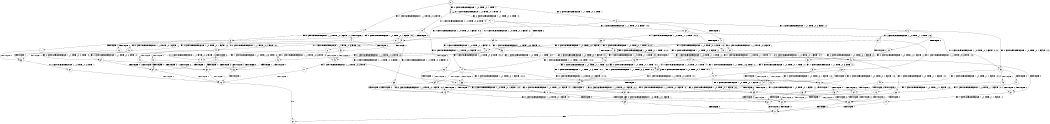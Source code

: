 digraph BCG {
size = "7, 10.5";
center = TRUE;
node [shape = circle];
0 [peripheries = 2];
0 -> 1 [label = "EX !1 !ATOMIC_EXCH_BRANCH (1, +1, TRUE, +0, 3, TRUE) !::"];
0 -> 2 [label = "EX !2 !ATOMIC_EXCH_BRANCH (1, +1, TRUE, +0, 2, TRUE) !::"];
0 -> 3 [label = "EX !0 !ATOMIC_EXCH_BRANCH (1, +0, TRUE, +0, 1, TRUE) !::"];
1 -> 4 [label = "TERMINATE !1"];
1 -> 5 [label = "EX !2 !ATOMIC_EXCH_BRANCH (1, +1, TRUE, +0, 2, FALSE) !:1:"];
1 -> 6 [label = "EX !0 !ATOMIC_EXCH_BRANCH (1, +0, TRUE, +0, 1, FALSE) !:1:"];
2 -> 7 [label = "TERMINATE !2"];
2 -> 8 [label = "EX !1 !ATOMIC_EXCH_BRANCH (1, +1, TRUE, +0, 3, FALSE) !:2:"];
2 -> 9 [label = "EX !0 !ATOMIC_EXCH_BRANCH (1, +0, TRUE, +0, 1, FALSE) !:2:"];
3 -> 10 [label = "EX !1 !ATOMIC_EXCH_BRANCH (1, +1, TRUE, +0, 3, TRUE) !:0:"];
3 -> 11 [label = "EX !2 !ATOMIC_EXCH_BRANCH (1, +1, TRUE, +0, 2, TRUE) !:0:"];
3 -> 3 [label = "EX !0 !ATOMIC_EXCH_BRANCH (1, +0, TRUE, +0, 1, TRUE) !:0:"];
4 -> 12 [label = "EX !2 !ATOMIC_EXCH_BRANCH (1, +1, TRUE, +0, 2, FALSE) !::"];
4 -> 13 [label = "EX !0 !ATOMIC_EXCH_BRANCH (1, +0, TRUE, +0, 1, FALSE) !::"];
5 -> 14 [label = "TERMINATE !1"];
5 -> 15 [label = "TERMINATE !2"];
5 -> 16 [label = "EX !0 !ATOMIC_EXCH_BRANCH (1, +0, TRUE, +0, 1, FALSE) !:1:2:"];
6 -> 17 [label = "TERMINATE !1"];
6 -> 18 [label = "TERMINATE !0"];
6 -> 19 [label = "EX !2 !ATOMIC_EXCH_BRANCH (1, +1, TRUE, +0, 2, TRUE) !:0:1:"];
7 -> 20 [label = "EX !1 !ATOMIC_EXCH_BRANCH (1, +1, TRUE, +0, 3, FALSE) !::"];
7 -> 21 [label = "EX !0 !ATOMIC_EXCH_BRANCH (1, +0, TRUE, +0, 1, FALSE) !::"];
8 -> 22 [label = "TERMINATE !2"];
8 -> 23 [label = "EX !0 !ATOMIC_EXCH_BRANCH (1, +0, TRUE, +0, 1, FALSE) !:1:2:"];
8 -> 24 [label = "EX !1 !ATOMIC_EXCH_BRANCH (1, +0, TRUE, +1, 1, TRUE) !:1:2:"];
9 -> 25 [label = "TERMINATE !2"];
9 -> 26 [label = "TERMINATE !0"];
9 -> 19 [label = "EX !1 !ATOMIC_EXCH_BRANCH (1, +1, TRUE, +0, 3, TRUE) !:0:2:"];
10 -> 27 [label = "TERMINATE !1"];
10 -> 28 [label = "EX !2 !ATOMIC_EXCH_BRANCH (1, +1, TRUE, +0, 2, FALSE) !:0:1:"];
10 -> 6 [label = "EX !0 !ATOMIC_EXCH_BRANCH (1, +0, TRUE, +0, 1, FALSE) !:0:1:"];
11 -> 29 [label = "TERMINATE !2"];
11 -> 30 [label = "EX !1 !ATOMIC_EXCH_BRANCH (1, +1, TRUE, +0, 3, FALSE) !:0:2:"];
11 -> 9 [label = "EX !0 !ATOMIC_EXCH_BRANCH (1, +0, TRUE, +0, 1, FALSE) !:0:2:"];
12 -> 31 [label = "TERMINATE !2"];
12 -> 32 [label = "EX !0 !ATOMIC_EXCH_BRANCH (1, +0, TRUE, +0, 1, FALSE) !:2:"];
13 -> 33 [label = "TERMINATE !0"];
13 -> 34 [label = "EX !2 !ATOMIC_EXCH_BRANCH (1, +1, TRUE, +0, 2, TRUE) !:0:"];
14 -> 31 [label = "TERMINATE !2"];
14 -> 32 [label = "EX !0 !ATOMIC_EXCH_BRANCH (1, +0, TRUE, +0, 1, FALSE) !:2:"];
15 -> 31 [label = "TERMINATE !1"];
15 -> 35 [label = "EX !0 !ATOMIC_EXCH_BRANCH (1, +0, TRUE, +0, 1, FALSE) !:1:"];
16 -> 36 [label = "TERMINATE !1"];
16 -> 37 [label = "TERMINATE !2"];
16 -> 38 [label = "TERMINATE !0"];
17 -> 33 [label = "TERMINATE !0"];
17 -> 34 [label = "EX !2 !ATOMIC_EXCH_BRANCH (1, +1, TRUE, +0, 2, TRUE) !:0:"];
18 -> 33 [label = "TERMINATE !1"];
18 -> 39 [label = "EX !2 !ATOMIC_EXCH_BRANCH (1, +1, TRUE, +0, 2, TRUE) !:1:"];
19 -> 40 [label = "TERMINATE !1"];
19 -> 41 [label = "TERMINATE !2"];
19 -> 42 [label = "TERMINATE !0"];
20 -> 43 [label = "EX !0 !ATOMIC_EXCH_BRANCH (1, +0, TRUE, +0, 1, FALSE) !:1:"];
20 -> 44 [label = "EX !1 !ATOMIC_EXCH_BRANCH (1, +0, TRUE, +1, 1, TRUE) !:1:"];
21 -> 45 [label = "TERMINATE !0"];
21 -> 46 [label = "EX !1 !ATOMIC_EXCH_BRANCH (1, +1, TRUE, +0, 3, TRUE) !:0:"];
22 -> 44 [label = "EX !1 !ATOMIC_EXCH_BRANCH (1, +0, TRUE, +1, 1, TRUE) !:1:"];
22 -> 43 [label = "EX !0 !ATOMIC_EXCH_BRANCH (1, +0, TRUE, +0, 1, FALSE) !:1:"];
23 -> 47 [label = "TERMINATE !2"];
23 -> 48 [label = "TERMINATE !0"];
23 -> 49 [label = "EX !1 !ATOMIC_EXCH_BRANCH (1, +0, TRUE, +1, 1, FALSE) !:0:1:2:"];
24 -> 50 [label = "TERMINATE !2"];
24 -> 51 [label = "EX !0 !ATOMIC_EXCH_BRANCH (1, +0, TRUE, +0, 1, TRUE) !:1:2:"];
24 -> 52 [label = "EX !1 !ATOMIC_EXCH_BRANCH (1, +1, TRUE, +0, 3, TRUE) !:1:2:"];
25 -> 45 [label = "TERMINATE !0"];
25 -> 46 [label = "EX !1 !ATOMIC_EXCH_BRANCH (1, +1, TRUE, +0, 3, TRUE) !:0:"];
26 -> 45 [label = "TERMINATE !2"];
26 -> 39 [label = "EX !1 !ATOMIC_EXCH_BRANCH (1, +1, TRUE, +0, 3, TRUE) !:2:"];
27 -> 13 [label = "EX !0 !ATOMIC_EXCH_BRANCH (1, +0, TRUE, +0, 1, FALSE) !:0:"];
27 -> 53 [label = "EX !2 !ATOMIC_EXCH_BRANCH (1, +1, TRUE, +0, 2, FALSE) !:0:"];
28 -> 54 [label = "TERMINATE !1"];
28 -> 55 [label = "TERMINATE !2"];
28 -> 16 [label = "EX !0 !ATOMIC_EXCH_BRANCH (1, +0, TRUE, +0, 1, FALSE) !:0:1:2:"];
29 -> 21 [label = "EX !0 !ATOMIC_EXCH_BRANCH (1, +0, TRUE, +0, 1, FALSE) !:0:"];
29 -> 56 [label = "EX !1 !ATOMIC_EXCH_BRANCH (1, +1, TRUE, +0, 3, FALSE) !:0:"];
30 -> 57 [label = "TERMINATE !2"];
30 -> 58 [label = "EX !1 !ATOMIC_EXCH_BRANCH (1, +0, TRUE, +1, 1, TRUE) !:0:1:2:"];
30 -> 23 [label = "EX !0 !ATOMIC_EXCH_BRANCH (1, +0, TRUE, +0, 1, FALSE) !:0:1:2:"];
31 -> 59 [label = "EX !0 !ATOMIC_EXCH_BRANCH (1, +0, TRUE, +0, 1, FALSE) !::"];
32 -> 60 [label = "TERMINATE !2"];
32 -> 61 [label = "TERMINATE !0"];
33 -> 62 [label = "EX !2 !ATOMIC_EXCH_BRANCH (1, +1, TRUE, +0, 2, TRUE) !::"];
34 -> 63 [label = "TERMINATE !2"];
34 -> 64 [label = "TERMINATE !0"];
35 -> 60 [label = "TERMINATE !1"];
35 -> 65 [label = "TERMINATE !0"];
36 -> 60 [label = "TERMINATE !2"];
36 -> 61 [label = "TERMINATE !0"];
37 -> 60 [label = "TERMINATE !1"];
37 -> 65 [label = "TERMINATE !0"];
38 -> 61 [label = "TERMINATE !1"];
38 -> 65 [label = "TERMINATE !2"];
39 -> 64 [label = "TERMINATE !1"];
39 -> 66 [label = "TERMINATE !2"];
40 -> 63 [label = "TERMINATE !2"];
40 -> 64 [label = "TERMINATE !0"];
41 -> 63 [label = "TERMINATE !1"];
41 -> 66 [label = "TERMINATE !0"];
42 -> 64 [label = "TERMINATE !1"];
42 -> 66 [label = "TERMINATE !2"];
43 -> 67 [label = "TERMINATE !0"];
43 -> 68 [label = "EX !1 !ATOMIC_EXCH_BRANCH (1, +0, TRUE, +1, 1, FALSE) !:0:1:"];
44 -> 69 [label = "EX !0 !ATOMIC_EXCH_BRANCH (1, +0, TRUE, +0, 1, TRUE) !:1:"];
44 -> 70 [label = "EX !1 !ATOMIC_EXCH_BRANCH (1, +1, TRUE, +0, 3, TRUE) !:1:"];
45 -> 71 [label = "EX !1 !ATOMIC_EXCH_BRANCH (1, +1, TRUE, +0, 3, TRUE) !::"];
46 -> 63 [label = "TERMINATE !1"];
46 -> 66 [label = "TERMINATE !0"];
47 -> 68 [label = "EX !1 !ATOMIC_EXCH_BRANCH (1, +0, TRUE, +1, 1, FALSE) !:0:1:"];
47 -> 67 [label = "TERMINATE !0"];
48 -> 72 [label = "EX !1 !ATOMIC_EXCH_BRANCH (1, +0, TRUE, +1, 1, FALSE) !:1:2:"];
48 -> 67 [label = "TERMINATE !2"];
49 -> 36 [label = "TERMINATE !1"];
49 -> 37 [label = "TERMINATE !2"];
49 -> 38 [label = "TERMINATE !0"];
50 -> 70 [label = "EX !1 !ATOMIC_EXCH_BRANCH (1, +1, TRUE, +0, 3, TRUE) !:1:"];
50 -> 69 [label = "EX !0 !ATOMIC_EXCH_BRANCH (1, +0, TRUE, +0, 1, TRUE) !:1:"];
51 -> 73 [label = "TERMINATE !2"];
51 -> 74 [label = "EX !1 !ATOMIC_EXCH_BRANCH (1, +1, TRUE, +0, 3, TRUE) !:0:1:2:"];
51 -> 51 [label = "EX !0 !ATOMIC_EXCH_BRANCH (1, +0, TRUE, +0, 1, TRUE) !:0:1:2:"];
52 -> 14 [label = "TERMINATE !1"];
52 -> 15 [label = "TERMINATE !2"];
52 -> 16 [label = "EX !0 !ATOMIC_EXCH_BRANCH (1, +0, TRUE, +0, 1, FALSE) !:1:2:"];
53 -> 75 [label = "TERMINATE !2"];
53 -> 32 [label = "EX !0 !ATOMIC_EXCH_BRANCH (1, +0, TRUE, +0, 1, FALSE) !:0:2:"];
54 -> 32 [label = "EX !0 !ATOMIC_EXCH_BRANCH (1, +0, TRUE, +0, 1, FALSE) !:0:2:"];
54 -> 75 [label = "TERMINATE !2"];
55 -> 35 [label = "EX !0 !ATOMIC_EXCH_BRANCH (1, +0, TRUE, +0, 1, FALSE) !:0:1:"];
55 -> 75 [label = "TERMINATE !1"];
56 -> 76 [label = "EX !1 !ATOMIC_EXCH_BRANCH (1, +0, TRUE, +1, 1, TRUE) !:0:1:"];
56 -> 43 [label = "EX !0 !ATOMIC_EXCH_BRANCH (1, +0, TRUE, +0, 1, FALSE) !:0:1:"];
57 -> 76 [label = "EX !1 !ATOMIC_EXCH_BRANCH (1, +0, TRUE, +1, 1, TRUE) !:0:1:"];
57 -> 43 [label = "EX !0 !ATOMIC_EXCH_BRANCH (1, +0, TRUE, +0, 1, FALSE) !:0:1:"];
58 -> 73 [label = "TERMINATE !2"];
58 -> 74 [label = "EX !1 !ATOMIC_EXCH_BRANCH (1, +1, TRUE, +0, 3, TRUE) !:0:1:2:"];
58 -> 51 [label = "EX !0 !ATOMIC_EXCH_BRANCH (1, +0, TRUE, +0, 1, TRUE) !:0:1:2:"];
59 -> 77 [label = "TERMINATE !0"];
60 -> 77 [label = "TERMINATE !0"];
61 -> 77 [label = "TERMINATE !2"];
62 -> 78 [label = "TERMINATE !2"];
63 -> 78 [label = "TERMINATE !0"];
64 -> 78 [label = "TERMINATE !2"];
65 -> 77 [label = "TERMINATE !1"];
66 -> 78 [label = "TERMINATE !1"];
67 -> 79 [label = "EX !1 !ATOMIC_EXCH_BRANCH (1, +0, TRUE, +1, 1, FALSE) !:1:"];
68 -> 60 [label = "TERMINATE !1"];
68 -> 65 [label = "TERMINATE !0"];
69 -> 80 [label = "EX !1 !ATOMIC_EXCH_BRANCH (1, +1, TRUE, +0, 3, TRUE) !:0:1:"];
69 -> 69 [label = "EX !0 !ATOMIC_EXCH_BRANCH (1, +0, TRUE, +0, 1, TRUE) !:0:1:"];
70 -> 31 [label = "TERMINATE !1"];
70 -> 35 [label = "EX !0 !ATOMIC_EXCH_BRANCH (1, +0, TRUE, +0, 1, FALSE) !:1:"];
71 -> 78 [label = "TERMINATE !1"];
72 -> 61 [label = "TERMINATE !1"];
72 -> 65 [label = "TERMINATE !2"];
73 -> 80 [label = "EX !1 !ATOMIC_EXCH_BRANCH (1, +1, TRUE, +0, 3, TRUE) !:0:1:"];
73 -> 69 [label = "EX !0 !ATOMIC_EXCH_BRANCH (1, +0, TRUE, +0, 1, TRUE) !:0:1:"];
74 -> 54 [label = "TERMINATE !1"];
74 -> 55 [label = "TERMINATE !2"];
74 -> 16 [label = "EX !0 !ATOMIC_EXCH_BRANCH (1, +0, TRUE, +0, 1, FALSE) !:0:1:2:"];
75 -> 59 [label = "EX !0 !ATOMIC_EXCH_BRANCH (1, +0, TRUE, +0, 1, FALSE) !:0:"];
76 -> 80 [label = "EX !1 !ATOMIC_EXCH_BRANCH (1, +1, TRUE, +0, 3, TRUE) !:0:1:"];
76 -> 69 [label = "EX !0 !ATOMIC_EXCH_BRANCH (1, +0, TRUE, +0, 1, TRUE) !:0:1:"];
77 -> 81 [label = "exit"];
78 -> 81 [label = "exit"];
79 -> 77 [label = "TERMINATE !1"];
80 -> 75 [label = "TERMINATE !1"];
80 -> 35 [label = "EX !0 !ATOMIC_EXCH_BRANCH (1, +0, TRUE, +0, 1, FALSE) !:0:1:"];
}
